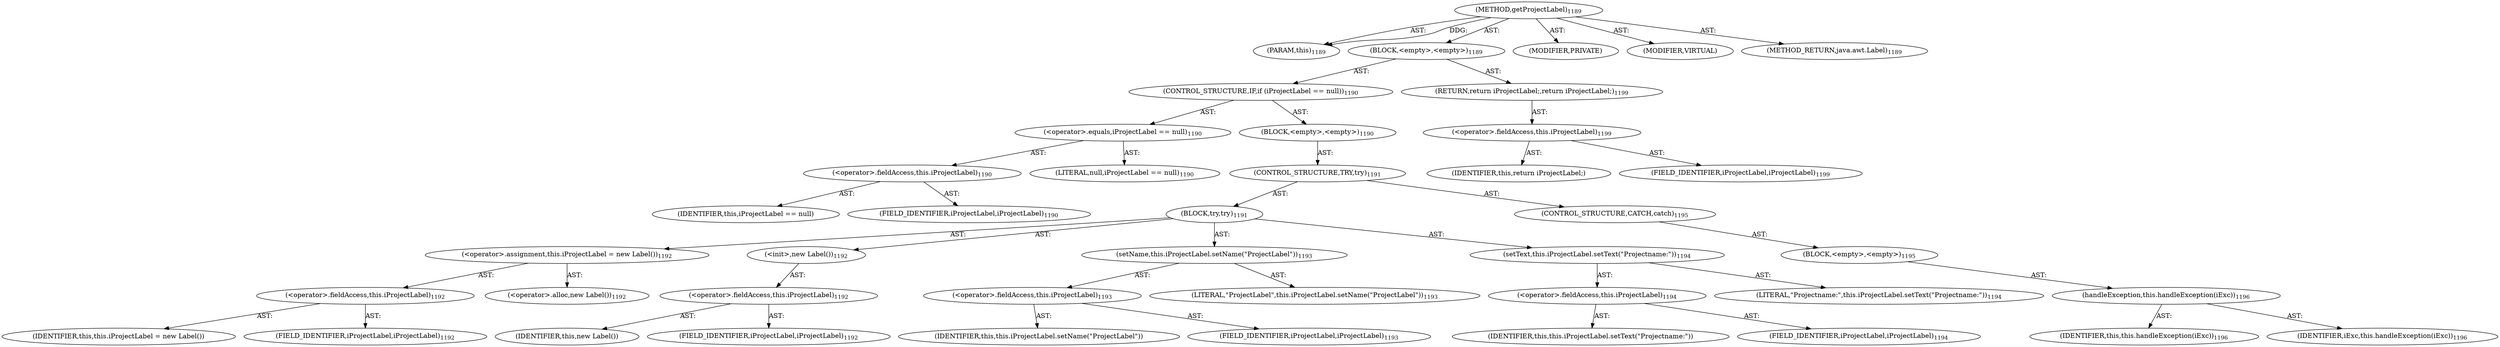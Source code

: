 digraph "getProjectLabel" {  
"111669149757" [label = <(METHOD,getProjectLabel)<SUB>1189</SUB>> ]
"115964117042" [label = <(PARAM,this)<SUB>1189</SUB>> ]
"25769803993" [label = <(BLOCK,&lt;empty&gt;,&lt;empty&gt;)<SUB>1189</SUB>> ]
"47244640401" [label = <(CONTROL_STRUCTURE,IF,if (iProjectLabel == null))<SUB>1190</SUB>> ]
"30064772441" [label = <(&lt;operator&gt;.equals,iProjectLabel == null)<SUB>1190</SUB>> ]
"30064772442" [label = <(&lt;operator&gt;.fieldAccess,this.iProjectLabel)<SUB>1190</SUB>> ]
"68719477582" [label = <(IDENTIFIER,this,iProjectLabel == null)> ]
"55834575342" [label = <(FIELD_IDENTIFIER,iProjectLabel,iProjectLabel)<SUB>1190</SUB>> ]
"90194313533" [label = <(LITERAL,null,iProjectLabel == null)<SUB>1190</SUB>> ]
"25769803994" [label = <(BLOCK,&lt;empty&gt;,&lt;empty&gt;)<SUB>1190</SUB>> ]
"47244640402" [label = <(CONTROL_STRUCTURE,TRY,try)<SUB>1191</SUB>> ]
"25769803995" [label = <(BLOCK,try,try)<SUB>1191</SUB>> ]
"30064772443" [label = <(&lt;operator&gt;.assignment,this.iProjectLabel = new Label())<SUB>1192</SUB>> ]
"30064772444" [label = <(&lt;operator&gt;.fieldAccess,this.iProjectLabel)<SUB>1192</SUB>> ]
"68719477583" [label = <(IDENTIFIER,this,this.iProjectLabel = new Label())> ]
"55834575343" [label = <(FIELD_IDENTIFIER,iProjectLabel,iProjectLabel)<SUB>1192</SUB>> ]
"30064772445" [label = <(&lt;operator&gt;.alloc,new Label())<SUB>1192</SUB>> ]
"30064772446" [label = <(&lt;init&gt;,new Label())<SUB>1192</SUB>> ]
"30064772447" [label = <(&lt;operator&gt;.fieldAccess,this.iProjectLabel)<SUB>1192</SUB>> ]
"68719477584" [label = <(IDENTIFIER,this,new Label())> ]
"55834575344" [label = <(FIELD_IDENTIFIER,iProjectLabel,iProjectLabel)<SUB>1192</SUB>> ]
"30064772448" [label = <(setName,this.iProjectLabel.setName(&quot;ProjectLabel&quot;))<SUB>1193</SUB>> ]
"30064772449" [label = <(&lt;operator&gt;.fieldAccess,this.iProjectLabel)<SUB>1193</SUB>> ]
"68719477585" [label = <(IDENTIFIER,this,this.iProjectLabel.setName(&quot;ProjectLabel&quot;))> ]
"55834575345" [label = <(FIELD_IDENTIFIER,iProjectLabel,iProjectLabel)<SUB>1193</SUB>> ]
"90194313534" [label = <(LITERAL,&quot;ProjectLabel&quot;,this.iProjectLabel.setName(&quot;ProjectLabel&quot;))<SUB>1193</SUB>> ]
"30064772450" [label = <(setText,this.iProjectLabel.setText(&quot;Projectname:&quot;))<SUB>1194</SUB>> ]
"30064772451" [label = <(&lt;operator&gt;.fieldAccess,this.iProjectLabel)<SUB>1194</SUB>> ]
"68719477586" [label = <(IDENTIFIER,this,this.iProjectLabel.setText(&quot;Projectname:&quot;))> ]
"55834575346" [label = <(FIELD_IDENTIFIER,iProjectLabel,iProjectLabel)<SUB>1194</SUB>> ]
"90194313535" [label = <(LITERAL,&quot;Projectname:&quot;,this.iProjectLabel.setText(&quot;Projectname:&quot;))<SUB>1194</SUB>> ]
"47244640403" [label = <(CONTROL_STRUCTURE,CATCH,catch)<SUB>1195</SUB>> ]
"25769803996" [label = <(BLOCK,&lt;empty&gt;,&lt;empty&gt;)<SUB>1195</SUB>> ]
"30064772452" [label = <(handleException,this.handleException(iExc))<SUB>1196</SUB>> ]
"68719476928" [label = <(IDENTIFIER,this,this.handleException(iExc))<SUB>1196</SUB>> ]
"68719477587" [label = <(IDENTIFIER,iExc,this.handleException(iExc))<SUB>1196</SUB>> ]
"146028888097" [label = <(RETURN,return iProjectLabel;,return iProjectLabel;)<SUB>1199</SUB>> ]
"30064772453" [label = <(&lt;operator&gt;.fieldAccess,this.iProjectLabel)<SUB>1199</SUB>> ]
"68719477588" [label = <(IDENTIFIER,this,return iProjectLabel;)> ]
"55834575347" [label = <(FIELD_IDENTIFIER,iProjectLabel,iProjectLabel)<SUB>1199</SUB>> ]
"133143986344" [label = <(MODIFIER,PRIVATE)> ]
"133143986345" [label = <(MODIFIER,VIRTUAL)> ]
"128849018941" [label = <(METHOD_RETURN,java.awt.Label)<SUB>1189</SUB>> ]
  "111669149757" -> "115964117042"  [ label = "AST: "] 
  "111669149757" -> "25769803993"  [ label = "AST: "] 
  "111669149757" -> "133143986344"  [ label = "AST: "] 
  "111669149757" -> "133143986345"  [ label = "AST: "] 
  "111669149757" -> "128849018941"  [ label = "AST: "] 
  "25769803993" -> "47244640401"  [ label = "AST: "] 
  "25769803993" -> "146028888097"  [ label = "AST: "] 
  "47244640401" -> "30064772441"  [ label = "AST: "] 
  "47244640401" -> "25769803994"  [ label = "AST: "] 
  "30064772441" -> "30064772442"  [ label = "AST: "] 
  "30064772441" -> "90194313533"  [ label = "AST: "] 
  "30064772442" -> "68719477582"  [ label = "AST: "] 
  "30064772442" -> "55834575342"  [ label = "AST: "] 
  "25769803994" -> "47244640402"  [ label = "AST: "] 
  "47244640402" -> "25769803995"  [ label = "AST: "] 
  "47244640402" -> "47244640403"  [ label = "AST: "] 
  "25769803995" -> "30064772443"  [ label = "AST: "] 
  "25769803995" -> "30064772446"  [ label = "AST: "] 
  "25769803995" -> "30064772448"  [ label = "AST: "] 
  "25769803995" -> "30064772450"  [ label = "AST: "] 
  "30064772443" -> "30064772444"  [ label = "AST: "] 
  "30064772443" -> "30064772445"  [ label = "AST: "] 
  "30064772444" -> "68719477583"  [ label = "AST: "] 
  "30064772444" -> "55834575343"  [ label = "AST: "] 
  "30064772446" -> "30064772447"  [ label = "AST: "] 
  "30064772447" -> "68719477584"  [ label = "AST: "] 
  "30064772447" -> "55834575344"  [ label = "AST: "] 
  "30064772448" -> "30064772449"  [ label = "AST: "] 
  "30064772448" -> "90194313534"  [ label = "AST: "] 
  "30064772449" -> "68719477585"  [ label = "AST: "] 
  "30064772449" -> "55834575345"  [ label = "AST: "] 
  "30064772450" -> "30064772451"  [ label = "AST: "] 
  "30064772450" -> "90194313535"  [ label = "AST: "] 
  "30064772451" -> "68719477586"  [ label = "AST: "] 
  "30064772451" -> "55834575346"  [ label = "AST: "] 
  "47244640403" -> "25769803996"  [ label = "AST: "] 
  "25769803996" -> "30064772452"  [ label = "AST: "] 
  "30064772452" -> "68719476928"  [ label = "AST: "] 
  "30064772452" -> "68719477587"  [ label = "AST: "] 
  "146028888097" -> "30064772453"  [ label = "AST: "] 
  "30064772453" -> "68719477588"  [ label = "AST: "] 
  "30064772453" -> "55834575347"  [ label = "AST: "] 
  "111669149757" -> "115964117042"  [ label = "DDG: "] 
}

